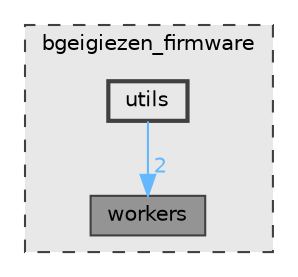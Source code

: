 digraph "bgeigiezen_firmware/utils"
{
 // LATEX_PDF_SIZE
  bgcolor="transparent";
  edge [fontname=Helvetica,fontsize=10,labelfontname=Helvetica,labelfontsize=10];
  node [fontname=Helvetica,fontsize=10,shape=box,height=0.2,width=0.4];
  compound=true
  subgraph clusterdir_e1eaf1e768829cf4a63747721d8faaf4 {
    graph [ bgcolor="#e8e8e8", pencolor="grey25", label="bgeigiezen_firmware", fontname=Helvetica,fontsize=10 style="filled,dashed", URL="dir_e1eaf1e768829cf4a63747721d8faaf4.html",tooltip=""]
  dir_d5d1412b4c1b9faa3d16b8867b1e9070 [label="workers", fillcolor="#949494", color="grey25", style="filled", URL="dir_d5d1412b4c1b9faa3d16b8867b1e9070.html",tooltip=""];
  dir_a24ad72c06e21cd2cd0e24e40f39aea1 [label="utils", fillcolor="#e8e8e8", color="grey25", style="filled,bold", URL="dir_a24ad72c06e21cd2cd0e24e40f39aea1.html",tooltip=""];
  }
  dir_a24ad72c06e21cd2cd0e24e40f39aea1->dir_d5d1412b4c1b9faa3d16b8867b1e9070 [headlabel="2", labeldistance=1.5 headhref="dir_000012_000013.html" href="dir_000012_000013.html" color="steelblue1" fontcolor="steelblue1"];
}

